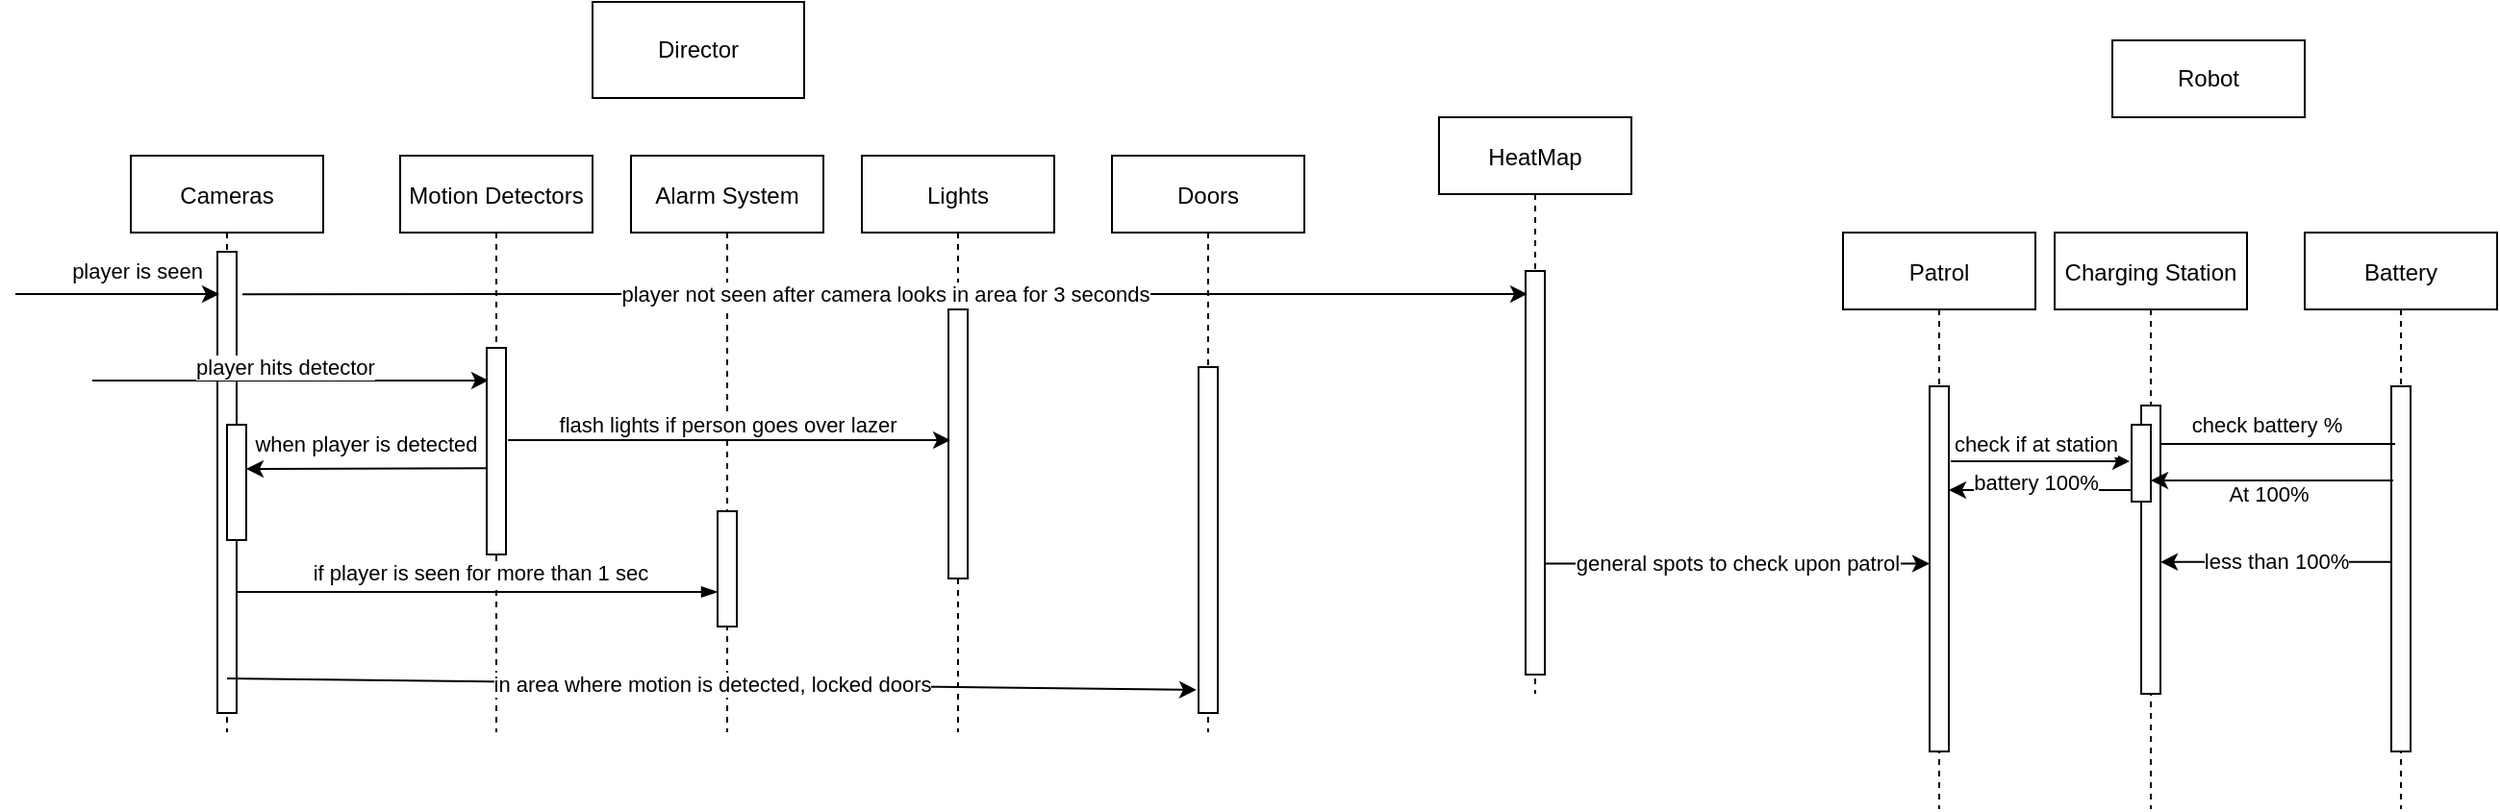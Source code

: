 <mxfile version="15.7.3" type="github">
  <diagram id="kgpKYQtTHZ0yAKxKKP6v" name="Page-1">
    <mxGraphModel dx="2272" dy="737" grid="1" gridSize="10" guides="1" tooltips="1" connect="1" arrows="1" fold="1" page="1" pageScale="1" pageWidth="850" pageHeight="1100" math="0" shadow="0">
      <root>
        <mxCell id="0" />
        <mxCell id="1" parent="0" />
        <mxCell id="3nuBFxr9cyL0pnOWT2aG-1" value="Cameras" style="shape=umlLifeline;perimeter=lifelinePerimeter;container=1;collapsible=0;recursiveResize=0;rounded=0;shadow=0;strokeWidth=1;" parent="1" vertex="1">
          <mxGeometry x="-220" y="120" width="100" height="300" as="geometry" />
        </mxCell>
        <mxCell id="3nuBFxr9cyL0pnOWT2aG-2" value="" style="points=[];perimeter=orthogonalPerimeter;rounded=0;shadow=0;strokeWidth=1;" parent="3nuBFxr9cyL0pnOWT2aG-1" vertex="1">
          <mxGeometry x="45" y="50" width="10" height="240" as="geometry" />
        </mxCell>
        <mxCell id="vlGZlSDKLQWc9GM1L02--21" value="player is seen" style="endArrow=classic;html=1;rounded=0;entryX=0.1;entryY=0.55;entryDx=0;entryDy=0;entryPerimeter=0;endFill=1;" parent="3nuBFxr9cyL0pnOWT2aG-1" edge="1">
          <mxGeometry x="0.176" y="12" width="50" height="50" relative="1" as="geometry">
            <mxPoint x="-60" y="72" as="sourcePoint" />
            <mxPoint x="46" y="72" as="targetPoint" />
            <mxPoint as="offset" />
          </mxGeometry>
        </mxCell>
        <mxCell id="vlGZlSDKLQWc9GM1L02--29" value="player hits detector" style="endArrow=classic;html=1;rounded=0;entryX=0.1;entryY=0.158;entryDx=0;entryDy=0;entryPerimeter=0;endFill=1;" parent="3nuBFxr9cyL0pnOWT2aG-1" target="vlGZlSDKLQWc9GM1L02--9" edge="1">
          <mxGeometry x="-0.029" y="7" width="50" height="50" relative="1" as="geometry">
            <mxPoint x="-20" y="117" as="sourcePoint" />
            <mxPoint x="30" y="110" as="targetPoint" />
            <mxPoint as="offset" />
          </mxGeometry>
        </mxCell>
        <mxCell id="3nuBFxr9cyL0pnOWT2aG-5" value="Doors" style="shape=umlLifeline;perimeter=lifelinePerimeter;container=1;collapsible=0;recursiveResize=0;rounded=0;shadow=0;strokeWidth=1;" parent="1" vertex="1">
          <mxGeometry x="290" y="120" width="100" height="300" as="geometry" />
        </mxCell>
        <mxCell id="3nuBFxr9cyL0pnOWT2aG-6" value="" style="points=[];perimeter=orthogonalPerimeter;rounded=0;shadow=0;strokeWidth=1;" parent="3nuBFxr9cyL0pnOWT2aG-5" vertex="1">
          <mxGeometry x="45" y="110" width="10" height="180" as="geometry" />
        </mxCell>
        <mxCell id="sIRMj_rUHxEw1dp95H_H-1" value="Battery" style="shape=umlLifeline;perimeter=lifelinePerimeter;container=1;collapsible=0;recursiveResize=0;rounded=0;shadow=0;strokeWidth=1;" parent="1" vertex="1">
          <mxGeometry x="910" y="160" width="100" height="300" as="geometry" />
        </mxCell>
        <mxCell id="sIRMj_rUHxEw1dp95H_H-2" value="" style="points=[];perimeter=orthogonalPerimeter;rounded=0;shadow=0;strokeWidth=1;" parent="sIRMj_rUHxEw1dp95H_H-1" vertex="1">
          <mxGeometry x="45" y="80" width="10" height="190" as="geometry" />
        </mxCell>
        <mxCell id="sIRMj_rUHxEw1dp95H_H-3" value="Charging Station" style="shape=umlLifeline;perimeter=lifelinePerimeter;container=1;collapsible=0;recursiveResize=0;rounded=0;shadow=0;strokeWidth=1;" parent="1" vertex="1">
          <mxGeometry x="780" y="160" width="100" height="300" as="geometry" />
        </mxCell>
        <mxCell id="sIRMj_rUHxEw1dp95H_H-4" value="" style="points=[];perimeter=orthogonalPerimeter;rounded=0;shadow=0;strokeWidth=1;" parent="sIRMj_rUHxEw1dp95H_H-3" vertex="1">
          <mxGeometry x="45" y="90" width="10" height="150" as="geometry" />
        </mxCell>
        <mxCell id="vlGZlSDKLQWc9GM1L02--25" value="" style="points=[];perimeter=orthogonalPerimeter;rounded=0;shadow=0;strokeWidth=1;" parent="sIRMj_rUHxEw1dp95H_H-3" vertex="1">
          <mxGeometry x="40" y="100" width="10" height="40" as="geometry" />
        </mxCell>
        <mxCell id="vlGZlSDKLQWc9GM1L02--28" value="check battery %" style="endArrow=none;html=1;rounded=0;entryX=0.2;entryY=0.158;entryDx=0;entryDy=0;entryPerimeter=0;" parent="sIRMj_rUHxEw1dp95H_H-3" target="sIRMj_rUHxEw1dp95H_H-2" edge="1">
          <mxGeometry x="-0.098" y="10" width="50" height="50" relative="1" as="geometry">
            <mxPoint x="55" y="110" as="sourcePoint" />
            <mxPoint x="105" y="60" as="targetPoint" />
            <mxPoint as="offset" />
          </mxGeometry>
        </mxCell>
        <mxCell id="sIRMj_rUHxEw1dp95H_H-8" value="Lights" style="shape=umlLifeline;perimeter=lifelinePerimeter;container=1;collapsible=0;recursiveResize=0;rounded=0;shadow=0;strokeWidth=1;" parent="1" vertex="1">
          <mxGeometry x="160" y="120" width="100" height="300" as="geometry" />
        </mxCell>
        <mxCell id="sIRMj_rUHxEw1dp95H_H-9" value="" style="points=[];perimeter=orthogonalPerimeter;rounded=0;shadow=0;strokeWidth=1;" parent="sIRMj_rUHxEw1dp95H_H-8" vertex="1">
          <mxGeometry x="45" y="80" width="10" height="140" as="geometry" />
        </mxCell>
        <mxCell id="sIRMj_rUHxEw1dp95H_H-10" value="Alarm System" style="shape=umlLifeline;perimeter=lifelinePerimeter;container=1;collapsible=0;recursiveResize=0;rounded=0;shadow=0;strokeWidth=1;" parent="1" vertex="1">
          <mxGeometry x="40" y="120" width="100" height="300" as="geometry" />
        </mxCell>
        <mxCell id="sIRMj_rUHxEw1dp95H_H-11" value="" style="points=[];perimeter=orthogonalPerimeter;rounded=0;shadow=0;strokeWidth=1;" parent="sIRMj_rUHxEw1dp95H_H-10" vertex="1">
          <mxGeometry x="45" y="185" width="10" height="60" as="geometry" />
        </mxCell>
        <mxCell id="sIRMj_rUHxEw1dp95H_H-12" value="HeatMap" style="shape=umlLifeline;perimeter=lifelinePerimeter;container=1;collapsible=0;recursiveResize=0;rounded=0;shadow=0;strokeWidth=1;" parent="1" vertex="1">
          <mxGeometry x="460" y="100" width="100" height="300" as="geometry" />
        </mxCell>
        <mxCell id="sIRMj_rUHxEw1dp95H_H-13" value="" style="points=[];perimeter=orthogonalPerimeter;rounded=0;shadow=0;strokeWidth=1;" parent="sIRMj_rUHxEw1dp95H_H-12" vertex="1">
          <mxGeometry x="45" y="80" width="10" height="210" as="geometry" />
        </mxCell>
        <mxCell id="vlGZlSDKLQWc9GM1L02--1" value="less than 100%" style="endArrow=classic;html=1;rounded=0;exitX=0;exitY=0.481;exitDx=0;exitDy=0;exitPerimeter=0;startArrow=none;startFill=0;endFill=1;" parent="1" source="sIRMj_rUHxEw1dp95H_H-2" target="sIRMj_rUHxEw1dp95H_H-4" edge="1">
          <mxGeometry width="50" height="50" relative="1" as="geometry">
            <mxPoint x="610" y="400" as="sourcePoint" />
            <mxPoint x="840" y="317" as="targetPoint" />
            <Array as="points" />
          </mxGeometry>
        </mxCell>
        <mxCell id="vlGZlSDKLQWc9GM1L02--2" value="Patrol" style="shape=umlLifeline;perimeter=lifelinePerimeter;container=1;collapsible=0;recursiveResize=0;rounded=0;shadow=0;strokeWidth=1;" parent="1" vertex="1">
          <mxGeometry x="670" y="160" width="100" height="300" as="geometry" />
        </mxCell>
        <mxCell id="vlGZlSDKLQWc9GM1L02--3" value="" style="points=[];perimeter=orthogonalPerimeter;rounded=0;shadow=0;strokeWidth=1;" parent="vlGZlSDKLQWc9GM1L02--2" vertex="1">
          <mxGeometry x="45" y="80" width="10" height="190" as="geometry" />
        </mxCell>
        <mxCell id="vlGZlSDKLQWc9GM1L02--7" value="general spots to check upon patrol" style="endArrow=classic;html=1;rounded=0;exitX=1;exitY=0.725;exitDx=0;exitDy=0;exitPerimeter=0;endFill=1;" parent="1" source="sIRMj_rUHxEw1dp95H_H-13" target="vlGZlSDKLQWc9GM1L02--3" edge="1">
          <mxGeometry width="50" height="50" relative="1" as="geometry">
            <mxPoint x="570" y="300" as="sourcePoint" />
            <mxPoint x="790" y="296" as="targetPoint" />
          </mxGeometry>
        </mxCell>
        <mxCell id="vlGZlSDKLQWc9GM1L02--8" value="Motion Detectors" style="shape=umlLifeline;perimeter=lifelinePerimeter;container=1;collapsible=0;recursiveResize=0;rounded=0;shadow=0;strokeWidth=1;" parent="1" vertex="1">
          <mxGeometry x="-80" y="120" width="100" height="300" as="geometry" />
        </mxCell>
        <mxCell id="vlGZlSDKLQWc9GM1L02--9" value="" style="points=[];perimeter=orthogonalPerimeter;rounded=0;shadow=0;strokeWidth=1;" parent="vlGZlSDKLQWc9GM1L02--8" vertex="1">
          <mxGeometry x="45" y="100" width="10" height="107.5" as="geometry" />
        </mxCell>
        <mxCell id="vlGZlSDKLQWc9GM1L02--10" value="Director" style="rounded=0;whiteSpace=wrap;html=1;" parent="1" vertex="1">
          <mxGeometry x="20" y="40" width="110" height="50" as="geometry" />
        </mxCell>
        <mxCell id="vlGZlSDKLQWc9GM1L02--12" value="when player is detected" style="endArrow=none;html=1;rounded=0;entryX=0;entryY=0.582;entryDx=0;entryDy=0;entryPerimeter=0;startArrow=classic;startFill=1;exitX=1;exitY=0.383;exitDx=0;exitDy=0;exitPerimeter=0;" parent="1" source="vlGZlSDKLQWc9GM1L02--13" target="vlGZlSDKLQWc9GM1L02--9" edge="1">
          <mxGeometry x="-0.008" y="13" width="50" height="50" relative="1" as="geometry">
            <mxPoint x="-165" y="283" as="sourcePoint" />
            <mxPoint x="-40" y="290" as="targetPoint" />
            <mxPoint as="offset" />
          </mxGeometry>
        </mxCell>
        <mxCell id="vlGZlSDKLQWc9GM1L02--13" value="" style="points=[];perimeter=orthogonalPerimeter;rounded=0;shadow=0;strokeWidth=1;" parent="1" vertex="1">
          <mxGeometry x="-170" y="260" width="10" height="60" as="geometry" />
        </mxCell>
        <mxCell id="vlGZlSDKLQWc9GM1L02--16" value="player not seen after camera looks in area for 3 seconds" style="endArrow=classic;html=1;rounded=0;exitX=1.3;exitY=0.092;exitDx=0;exitDy=0;exitPerimeter=0;endFill=1;entryX=0.1;entryY=0.057;entryDx=0;entryDy=0;entryPerimeter=0;" parent="1" source="3nuBFxr9cyL0pnOWT2aG-2" target="sIRMj_rUHxEw1dp95H_H-13" edge="1">
          <mxGeometry width="50" height="50" relative="1" as="geometry">
            <mxPoint x="-165" y="180" as="sourcePoint" />
            <mxPoint x="140" y="180" as="targetPoint" />
          </mxGeometry>
        </mxCell>
        <mxCell id="vlGZlSDKLQWc9GM1L02--17" value="in area where motion is detected, locked doors" style="endArrow=none;html=1;rounded=0;entryX=0.5;entryY=0.925;entryDx=0;entryDy=0;entryPerimeter=0;exitX=-0.1;exitY=0.933;exitDx=0;exitDy=0;exitPerimeter=0;endFill=0;startArrow=classic;startFill=1;" parent="1" source="3nuBFxr9cyL0pnOWT2aG-6" target="3nuBFxr9cyL0pnOWT2aG-2" edge="1">
          <mxGeometry width="50" height="50" relative="1" as="geometry">
            <mxPoint x="320" y="359" as="sourcePoint" />
            <mxPoint x="20" y="300" as="targetPoint" />
          </mxGeometry>
        </mxCell>
        <mxCell id="vlGZlSDKLQWc9GM1L02--18" value="flash lights if person goes over lazer" style="endArrow=none;html=1;rounded=0;entryX=1.1;entryY=0.447;entryDx=0;entryDy=0;entryPerimeter=0;exitX=0.1;exitY=0.486;exitDx=0;exitDy=0;exitPerimeter=0;endFill=0;startArrow=classic;startFill=1;" parent="1" source="sIRMj_rUHxEw1dp95H_H-9" target="vlGZlSDKLQWc9GM1L02--9" edge="1">
          <mxGeometry x="0.009" y="-8" width="50" height="50" relative="1" as="geometry">
            <mxPoint x="180" y="268" as="sourcePoint" />
            <mxPoint x="10" y="270" as="targetPoint" />
            <mxPoint as="offset" />
          </mxGeometry>
        </mxCell>
        <mxCell id="vlGZlSDKLQWc9GM1L02--19" value="At 100%" style="endArrow=none;html=1;rounded=0;entryX=0.1;entryY=0.258;entryDx=0;entryDy=0;entryPerimeter=0;startArrow=classic;startFill=1;exitX=1;exitY=0.725;exitDx=0;exitDy=0;exitPerimeter=0;" parent="1" source="vlGZlSDKLQWc9GM1L02--25" target="sIRMj_rUHxEw1dp95H_H-2" edge="1">
          <mxGeometry x="-0.027" y="-7" width="50" height="50" relative="1" as="geometry">
            <mxPoint x="725" y="415" as="sourcePoint" />
            <mxPoint x="945" y="400" as="targetPoint" />
            <mxPoint as="offset" />
          </mxGeometry>
        </mxCell>
        <mxCell id="vlGZlSDKLQWc9GM1L02--20" value="check if at station" style="endArrow=classic;html=1;rounded=0;exitX=1.1;exitY=0.205;exitDx=0;exitDy=0;exitPerimeter=0;endFill=1;entryX=-0.1;entryY=0.475;entryDx=0;entryDy=0;entryPerimeter=0;" parent="1" source="vlGZlSDKLQWc9GM1L02--3" target="vlGZlSDKLQWc9GM1L02--25" edge="1">
          <mxGeometry x="-0.054" y="9" width="50" height="50" relative="1" as="geometry">
            <mxPoint x="725" y="280" as="sourcePoint" />
            <mxPoint x="780" y="268" as="targetPoint" />
            <mxPoint as="offset" />
          </mxGeometry>
        </mxCell>
        <mxCell id="vlGZlSDKLQWc9GM1L02--11" value="if player is seen for more than 1 sec&amp;nbsp;" style="endArrow=blockThin;html=1;rounded=0;endFill=1;entryX=0;entryY=0.7;entryDx=0;entryDy=0;entryPerimeter=0;" parent="1" source="3nuBFxr9cyL0pnOWT2aG-2" target="sIRMj_rUHxEw1dp95H_H-11" edge="1">
          <mxGeometry x="0.022" y="10" width="50" height="50" relative="1" as="geometry">
            <mxPoint x="-165" y="400" as="sourcePoint" />
            <mxPoint x="80" y="340" as="targetPoint" />
            <mxPoint as="offset" />
          </mxGeometry>
        </mxCell>
        <mxCell id="vlGZlSDKLQWc9GM1L02--23" value="Robot" style="rounded=0;whiteSpace=wrap;html=1;" parent="1" vertex="1">
          <mxGeometry x="810" y="60" width="100" height="40" as="geometry" />
        </mxCell>
        <mxCell id="vlGZlSDKLQWc9GM1L02--24" value="battery 100%" style="endArrow=none;html=1;rounded=0;entryX=0;entryY=0.85;entryDx=0;entryDy=0;entryPerimeter=0;exitX=1;exitY=0.284;exitDx=0;exitDy=0;exitPerimeter=0;startArrow=classic;startFill=1;" parent="1" source="vlGZlSDKLQWc9GM1L02--3" target="vlGZlSDKLQWc9GM1L02--25" edge="1">
          <mxGeometry x="-0.053" y="4" width="50" height="50" relative="1" as="geometry">
            <mxPoint x="730" y="293" as="sourcePoint" />
            <mxPoint x="800" y="345" as="targetPoint" />
            <mxPoint as="offset" />
          </mxGeometry>
        </mxCell>
      </root>
    </mxGraphModel>
  </diagram>
</mxfile>
